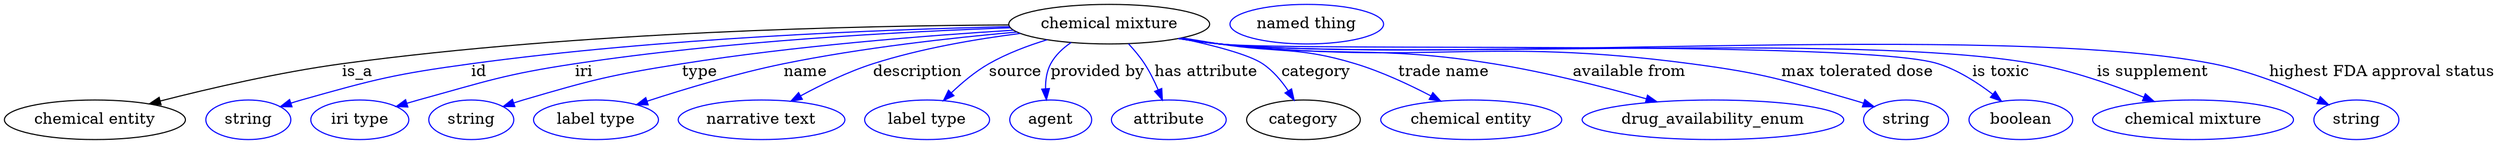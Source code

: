 digraph {
	graph [bb="0,0,2251.9,123"];
	node [label="\N"];
	"chemical mixture"	[height=0.5,
		label="chemical mixture",
		pos="999.89,105",
		width=2.5276];
	"chemical entity"	[height=0.5,
		pos="81.893,18",
		width=2.2748];
	"chemical mixture" -> "chemical entity"	[label=is_a,
		lp="318.89,61.5",
		pos="e,131.05,32.558 908.92,104.34 775.71,103.72 520.06,98.323 304.89,69 248.61,61.33 185.53,46.6 140.86,35.106"];
	id	[color=blue,
		height=0.5,
		label=string,
		pos="219.89,18",
		width=1.0652];
	"chemical mixture" -> id	[color=blue,
		label=id,
		lp="429.89,61.5",
		pos="e,248.89,29.954 909.54,102.68 795.61,100.07 593.93,92.263 422.89,69 353.1,59.508 335.68,55.131 267.89,36 264.79,35.124 261.59,34.151 \
258.39,33.129",
		style=solid];
	iri	[color=blue,
		height=0.5,
		label="iri type",
		pos="320.89,18",
		width=1.2277];
	"chemical mixture" -> iri	[color=blue,
		label=iri,
		lp="523.89,61.5",
		pos="e,354.19,29.913 910.22,101.74 812.7,98.307 652.49,89.79 515.89,69 452.27,59.316 436.96,53.009 374.89,36 371.32,35.02 367.62,33.96 \
363.92,32.865",
		style=solid];
	type	[color=blue,
		height=0.5,
		label=string,
		pos="421.89,18",
		width=1.0652];
	"chemical mixture" -> type	[color=blue,
		label=type,
		lp="628.89,61.5",
		pos="e,450.54,29.989 913.02,99.507 834.31,94.64 715.33,85.293 612.89,69 548.05,58.686 531.88,54.534 468.89,36 465.99,35.146 463.01,34.209 \
460.02,33.227",
		style=solid];
	name	[color=blue,
		height=0.5,
		label="label type",
		pos="534.89,18",
		width=1.5707];
	"chemical mixture" -> name	[color=blue,
		label=name,
		lp="724.89,61.5",
		pos="e,571.58,31.738 916.33,97.852 856.93,92.568 775.5,83.465 704.89,69 662.38,60.29 615.09,45.995 581.21,34.917",
		style=solid];
	description	[color=blue,
		height=0.5,
		label="narrative text",
		pos="684.89,18",
		width=2.0943];
	"chemical mixture" -> description	[color=blue,
		label=description,
		lp="826.39,61.5",
		pos="e,711.4,34.858 919.29,96.562 878.61,91.374 828.9,82.82 785.89,69 763.16,61.696 739.15,49.994 720.25,39.747",
		style=solid];
	source	[color=blue,
		height=0.5,
		label="label type",
		pos="834.89,18",
		width=1.5707];
	"chemical mixture" -> source	[color=blue,
		label=source,
		lp="914.89,61.5",
		pos="e,849.67,35.382 943.67,90.839 926.11,85.463 907.11,78.279 890.89,69 878.57,61.951 866.6,51.852 856.91,42.574",
		style=solid];
	"provided by"	[color=blue,
		height=0.5,
		label=agent,
		pos="946.89,18",
		width=1.0291];
	"chemical mixture" -> "provided by"	[color=blue,
		label="provided by",
		lp="989.39,61.5",
		pos="e,943.01,36.192 965.39,88.321 957.98,83.258 951.12,76.866 946.89,69 943.22,62.168 942.11,54.012 942.22,46.289",
		style=solid];
	"has attribute"	[color=blue,
		height=0.5,
		label=attribute,
		pos="1053.9,18",
		width=1.4443];
	"chemical mixture" -> "has attribute"	[color=blue,
		label="has attribute",
		lp="1087.9,61.5",
		pos="e,1048,35.908 1017.4,87.125 1022.5,81.651 1027.8,75.346 1031.9,69 1036.6,61.737 1040.8,53.287 1044.2,45.422",
		style=solid];
	category	[height=0.5,
		pos="1174.9,18",
		width=1.4263];
	"chemical mixture" -> category	[color=blue,
		label=category,
		lp="1186.4,61.5",
		pos="e,1166.8,35.789 1064.3,92.203 1094.4,85.81 1126.4,77.495 1138.9,69 1148.1,62.779 1155.7,53.415 1161.5,44.467",
		style=solid];
	"trade name"	[color=blue,
		height=0.5,
		label="chemical entity",
		pos="1325.9,18",
		width=2.2748];
	"chemical mixture" -> "trade name"	[color=blue,
		label="trade name",
		lp="1301.9,61.5",
		pos="e,1298.1,35.195 1066,92.548 1077.3,90.652 1088.9,88.739 1099.9,87 1154,78.407 1169.5,85.057 1221.9,69 1245.2,61.856 1269.9,50.202 \
1289.3,39.941",
		style=solid];
	"available from"	[color=blue,
		height=0.5,
		label=drug_availability_enum,
		pos="1543.9,18",
		width=3.2858];
	"chemical mixture" -> "available from"	[color=blue,
		label="available from",
		lp="1470.4,61.5",
		pos="e,1493.8,34.315 1064,92.161 1075.9,90.232 1088.3,88.409 1099.9,87 1209.2,73.761 1238.2,86.607 1346.9,69 1393.4,61.461 1445,48.178 \
1483.7,37.198",
		style=solid];
	"max tolerated dose"	[color=blue,
		height=0.5,
		label=string,
		pos="1718.9,18",
		width=1.0652];
	"chemical mixture" -> "max tolerated dose"	[color=blue,
		label="max tolerated dose",
		lp="1675.9,61.5",
		pos="e,1689.9,29.887 1063.2,91.998 1075.3,90.048 1088,88.259 1099.9,87 1288.3,67.081 1338.1,94.13 1525.9,69 1591.4,60.236 1607.4,54.397 \
1670.9,36 1674,35.102 1677.2,34.114 1680.4,33.081",
		style=solid];
	"is toxic"	[color=blue,
		height=0.5,
		label=boolean,
		pos="1821.9,18",
		width=1.2999];
	"chemical mixture" -> "is toxic"	[color=blue,
		label="is toxic",
		lp="1805.9,61.5",
		pos="e,1804.9,34.923 1062.7,91.944 1075,89.973 1087.8,88.19 1099.9,87 1171.7,79.937 1680.3,91.29 1748.9,69 1766.6,63.261 1783.8,51.79 \
1797.1,41.282",
		style=solid];
	"is supplement"	[color=blue,
		height=0.5,
		label="chemical mixture",
		pos="1977.9,18",
		width=2.5276];
	"chemical mixture" -> "is supplement"	[color=blue,
		label="is supplement",
		lp="1942.4,61.5",
		pos="e,1943.1,34.703 1062.7,91.912 1075,89.944 1087.8,88.17 1099.9,87 1262.7,71.25 1675,98.532 1835.9,69 1869.7,62.796 1906.2,49.774 \
1933.8,38.574",
		style=solid];
	"highest FDA approval status"	[color=blue,
		height=0.5,
		label=string,
		pos="2124.9,18",
		width=1.0652];
	"chemical mixture" -> "highest FDA approval status"	[color=blue,
		label="highest FDA approval status",
		lp="2149.4,61.5",
		pos="e,2099.7,31.91 1062.4,91.912 1074.8,89.931 1087.7,88.152 1099.9,87 1298.4,68.241 1801.3,107.87 1996.9,69 2029.9,62.442 2065.4,47.942 \
2090.6,36.237",
		style=solid];
	"named thing_category"	[color=blue,
		height=0.5,
		label="named thing",
		pos="1178.9,105",
		width=1.9318];
}
